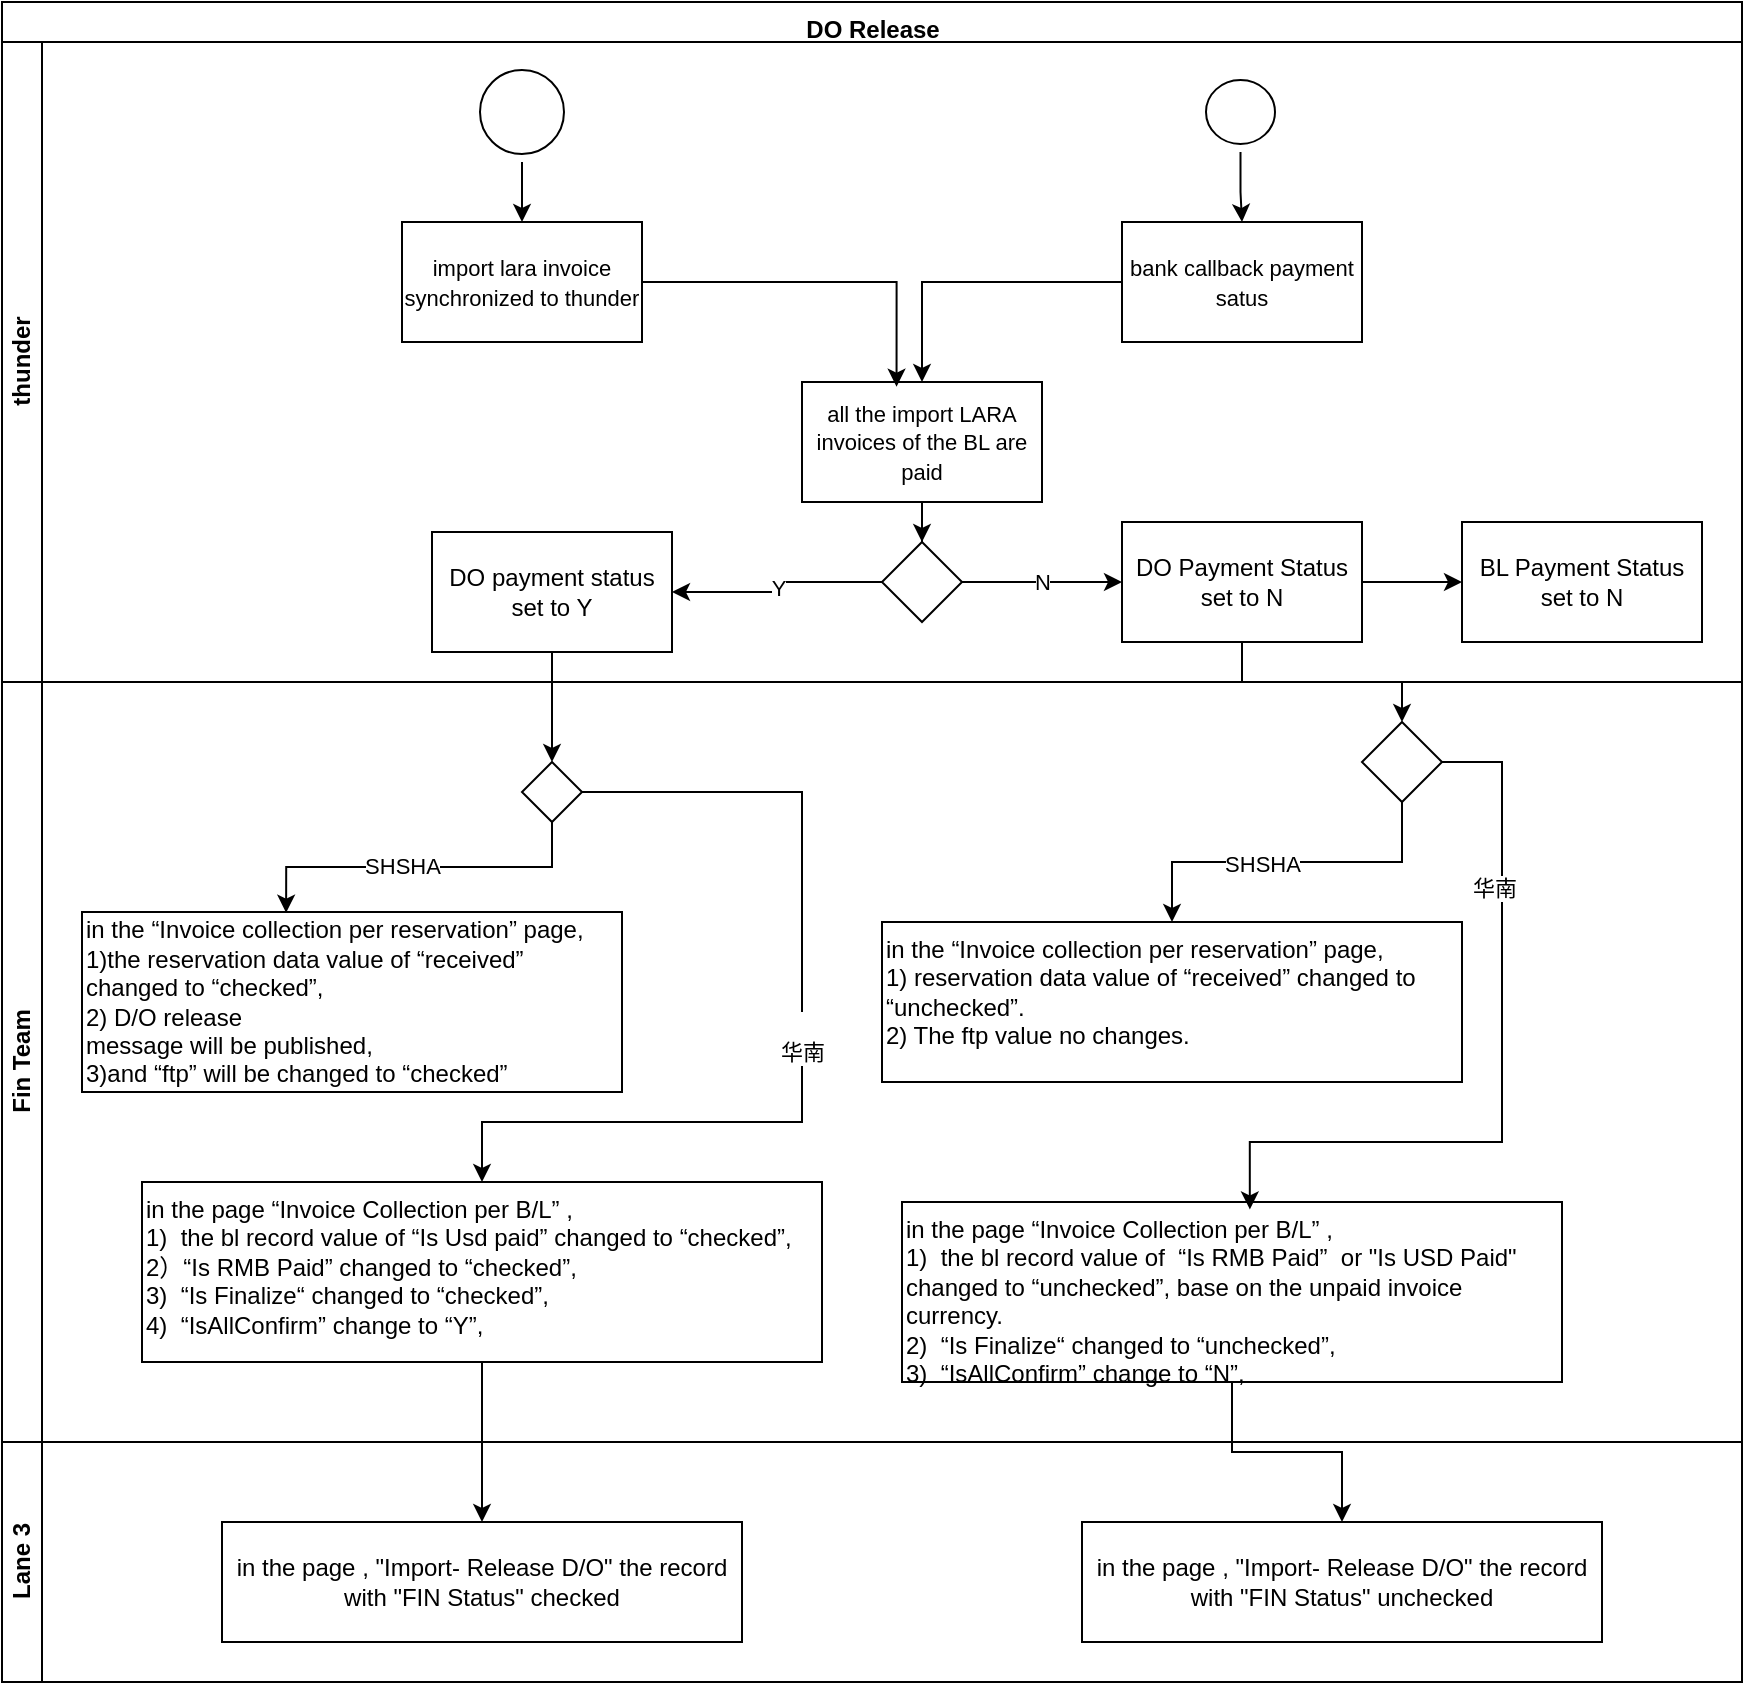 <mxfile version="20.6.0" type="github">
  <diagram name="Page-1" id="c7488fd3-1785-93aa-aadb-54a6760d102a">
    <mxGraphModel dx="1391" dy="887" grid="0" gridSize="10" guides="1" tooltips="1" connect="1" arrows="1" fold="1" page="0" pageScale="1" pageWidth="1100" pageHeight="850" background="none" math="0" shadow="0">
      <root>
        <mxCell id="0" />
        <mxCell id="1" parent="0" />
        <mxCell id="8AGGI85d68rVye7En7mw-134" value="DO Release" style="swimlane;childLayout=stackLayout;resizeParent=1;resizeParentMax=0;horizontal=1;startSize=20;horizontalStack=0;html=1;align=center;verticalAlign=top;" vertex="1" parent="1">
          <mxGeometry x="300" y="120" width="870" height="840" as="geometry" />
        </mxCell>
        <mxCell id="8AGGI85d68rVye7En7mw-135" value="thunder" style="swimlane;startSize=20;horizontal=0;html=1;" vertex="1" parent="8AGGI85d68rVye7En7mw-134">
          <mxGeometry y="20" width="870" height="320" as="geometry" />
        </mxCell>
        <mxCell id="8AGGI85d68rVye7En7mw-145" value="" style="edgeStyle=orthogonalEdgeStyle;rounded=0;orthogonalLoop=1;jettySize=auto;html=1;" edge="1" parent="8AGGI85d68rVye7En7mw-135" source="8AGGI85d68rVye7En7mw-138" target="8AGGI85d68rVye7En7mw-144">
          <mxGeometry relative="1" as="geometry" />
        </mxCell>
        <mxCell id="8AGGI85d68rVye7En7mw-138" value="" style="ellipse;html=1;shape=startState;fillColor=none;strokeColor=default;" vertex="1" parent="8AGGI85d68rVye7En7mw-135">
          <mxGeometry x="235" y="10" width="50" height="50" as="geometry" />
        </mxCell>
        <mxCell id="8AGGI85d68rVye7En7mw-147" value="" style="edgeStyle=orthogonalEdgeStyle;rounded=0;orthogonalLoop=1;jettySize=auto;html=1;entryX=0.394;entryY=0.039;entryDx=0;entryDy=0;entryPerimeter=0;" edge="1" parent="8AGGI85d68rVye7En7mw-135" source="8AGGI85d68rVye7En7mw-144" target="8AGGI85d68rVye7En7mw-175">
          <mxGeometry relative="1" as="geometry" />
        </mxCell>
        <mxCell id="8AGGI85d68rVye7En7mw-144" value="&lt;span style=&quot;font-size: 11px; background-color: rgb(255, 255, 255);&quot;&gt;import lara invoice synchronized to thunder&lt;/span&gt;" style="whiteSpace=wrap;html=1;fillColor=none;strokeColor=default;" vertex="1" parent="8AGGI85d68rVye7En7mw-135">
          <mxGeometry x="200" y="90" width="120" height="60" as="geometry" />
        </mxCell>
        <mxCell id="8AGGI85d68rVye7En7mw-150" value="Y" style="edgeStyle=orthogonalEdgeStyle;rounded=0;orthogonalLoop=1;jettySize=auto;html=1;" edge="1" parent="8AGGI85d68rVye7En7mw-135" source="8AGGI85d68rVye7En7mw-146" target="8AGGI85d68rVye7En7mw-149">
          <mxGeometry relative="1" as="geometry" />
        </mxCell>
        <mxCell id="8AGGI85d68rVye7En7mw-152" value="N" style="edgeStyle=orthogonalEdgeStyle;rounded=0;orthogonalLoop=1;jettySize=auto;html=1;" edge="1" parent="8AGGI85d68rVye7En7mw-135" source="8AGGI85d68rVye7En7mw-146" target="8AGGI85d68rVye7En7mw-151">
          <mxGeometry relative="1" as="geometry" />
        </mxCell>
        <mxCell id="8AGGI85d68rVye7En7mw-146" value="" style="rhombus;whiteSpace=wrap;html=1;fillColor=none;strokeColor=default;" vertex="1" parent="8AGGI85d68rVye7En7mw-135">
          <mxGeometry x="440" y="250" width="40" height="40" as="geometry" />
        </mxCell>
        <mxCell id="8AGGI85d68rVye7En7mw-149" value="DO payment status set to Y" style="whiteSpace=wrap;html=1;fillColor=none;strokeColor=default;" vertex="1" parent="8AGGI85d68rVye7En7mw-135">
          <mxGeometry x="215" y="245" width="120" height="60" as="geometry" />
        </mxCell>
        <mxCell id="8AGGI85d68rVye7En7mw-184" value="" style="edgeStyle=orthogonalEdgeStyle;rounded=0;orthogonalLoop=1;jettySize=auto;html=1;fontColor=none;" edge="1" parent="8AGGI85d68rVye7En7mw-135" source="8AGGI85d68rVye7En7mw-151" target="8AGGI85d68rVye7En7mw-183">
          <mxGeometry relative="1" as="geometry" />
        </mxCell>
        <mxCell id="8AGGI85d68rVye7En7mw-151" value="DO Payment Status set to N" style="whiteSpace=wrap;html=1;fillColor=none;strokeColor=default;" vertex="1" parent="8AGGI85d68rVye7En7mw-135">
          <mxGeometry x="560" y="240" width="120" height="60" as="geometry" />
        </mxCell>
        <mxCell id="8AGGI85d68rVye7En7mw-173" style="edgeStyle=orthogonalEdgeStyle;rounded=0;orthogonalLoop=1;jettySize=auto;html=1;fontColor=none;" edge="1" parent="8AGGI85d68rVye7En7mw-135" source="8AGGI85d68rVye7En7mw-166" target="8AGGI85d68rVye7En7mw-175">
          <mxGeometry relative="1" as="geometry" />
        </mxCell>
        <mxCell id="8AGGI85d68rVye7En7mw-166" value="&lt;span style=&quot;font-size: 11px; background-color: rgb(255, 255, 255);&quot;&gt;bank callback payment satus&lt;/span&gt;" style="whiteSpace=wrap;html=1;fillColor=none;strokeColor=default;" vertex="1" parent="8AGGI85d68rVye7En7mw-135">
          <mxGeometry x="560" y="90" width="120" height="60" as="geometry" />
        </mxCell>
        <mxCell id="8AGGI85d68rVye7En7mw-171" style="edgeStyle=orthogonalEdgeStyle;rounded=0;orthogonalLoop=1;jettySize=auto;html=1;fontColor=none;" edge="1" parent="8AGGI85d68rVye7En7mw-135" source="8AGGI85d68rVye7En7mw-168" target="8AGGI85d68rVye7En7mw-166">
          <mxGeometry relative="1" as="geometry" />
        </mxCell>
        <mxCell id="8AGGI85d68rVye7En7mw-168" value="" style="ellipse;html=1;shape=startState;fillColor=none;strokeColor=default;fontColor=none;noLabel=1;" vertex="1" parent="8AGGI85d68rVye7En7mw-135">
          <mxGeometry x="598" y="15" width="42.5" height="40" as="geometry" />
        </mxCell>
        <mxCell id="8AGGI85d68rVye7En7mw-176" style="edgeStyle=orthogonalEdgeStyle;rounded=0;orthogonalLoop=1;jettySize=auto;html=1;entryX=0.5;entryY=0;entryDx=0;entryDy=0;fontColor=none;" edge="1" parent="8AGGI85d68rVye7En7mw-135" source="8AGGI85d68rVye7En7mw-175" target="8AGGI85d68rVye7En7mw-146">
          <mxGeometry relative="1" as="geometry" />
        </mxCell>
        <mxCell id="8AGGI85d68rVye7En7mw-175" value="&lt;span style=&quot;font-size: 11px; background-color: rgb(255, 255, 255);&quot;&gt;all the import LARA invoices of the BL are paid&lt;/span&gt;" style="rounded=0;whiteSpace=wrap;html=1;strokeColor=default;fontColor=none;fillColor=none;" vertex="1" parent="8AGGI85d68rVye7En7mw-135">
          <mxGeometry x="400" y="170" width="120" height="60" as="geometry" />
        </mxCell>
        <mxCell id="8AGGI85d68rVye7En7mw-183" value="BL Payment Status set to N" style="whiteSpace=wrap;html=1;fillColor=none;strokeColor=default;" vertex="1" parent="8AGGI85d68rVye7En7mw-135">
          <mxGeometry x="730" y="240" width="120" height="60" as="geometry" />
        </mxCell>
        <mxCell id="8AGGI85d68rVye7En7mw-136" value="Fin Team" style="swimlane;startSize=20;horizontal=0;html=1;" vertex="1" parent="8AGGI85d68rVye7En7mw-134">
          <mxGeometry y="340" width="870" height="380" as="geometry" />
        </mxCell>
        <mxCell id="8AGGI85d68rVye7En7mw-157" value="&lt;span lang=&quot;EN-US&quot;&gt;in the “Invoice collection per reservation” page,&lt;br&gt;1)the reservation data value of “received” changed to “checked”, &lt;br&gt;2) D/O release&lt;br&gt;message will be published, &lt;br&gt;&lt;div style=&quot;&quot;&gt;&lt;span style=&quot;background-color: initial;&quot;&gt;3)and “ftp” will be changed to “&lt;/span&gt;checked&lt;span style=&quot;background-color: initial;&quot;&gt;”&lt;/span&gt;&lt;/div&gt;&lt;/span&gt;" style="whiteSpace=wrap;html=1;fillColor=none;strokeColor=default;align=left;" vertex="1" parent="8AGGI85d68rVye7En7mw-136">
          <mxGeometry x="40" y="115" width="270" height="90" as="geometry" />
        </mxCell>
        <mxCell id="8AGGI85d68rVye7En7mw-160" value="&lt;span lang=&quot;EN-US&quot;&gt;in the “Invoice collection per reservation” page,&lt;br&gt;1) reservation data value of “received” changed to&lt;br&gt;“unchecked”.&lt;br&gt;2) The ftp value no changes.&lt;/span&gt;" style="whiteSpace=wrap;html=1;fillColor=none;strokeColor=default;align=left;verticalAlign=top;" vertex="1" parent="8AGGI85d68rVye7En7mw-136">
          <mxGeometry x="440" y="120" width="290" height="80" as="geometry" />
        </mxCell>
        <mxCell id="8AGGI85d68rVye7En7mw-178" style="edgeStyle=orthogonalEdgeStyle;rounded=0;orthogonalLoop=1;jettySize=auto;html=1;entryX=0.378;entryY=0.004;entryDx=0;entryDy=0;entryPerimeter=0;fontColor=none;" edge="1" parent="8AGGI85d68rVye7En7mw-136" source="8AGGI85d68rVye7En7mw-177" target="8AGGI85d68rVye7En7mw-157">
          <mxGeometry relative="1" as="geometry" />
        </mxCell>
        <mxCell id="8AGGI85d68rVye7En7mw-179" value="SHSHA" style="edgeLabel;html=1;align=center;verticalAlign=middle;resizable=0;points=[];fontColor=none;" vertex="1" connectable="0" parent="8AGGI85d68rVye7En7mw-178">
          <mxGeometry x="0.097" y="-1" relative="1" as="geometry">
            <mxPoint as="offset" />
          </mxGeometry>
        </mxCell>
        <mxCell id="8AGGI85d68rVye7En7mw-177" value="" style="rhombus;whiteSpace=wrap;html=1;fillColor=none;strokeColor=default;fontColor=none;" vertex="1" parent="8AGGI85d68rVye7En7mw-136">
          <mxGeometry x="260" y="40" width="30" height="30" as="geometry" />
        </mxCell>
        <mxCell id="8AGGI85d68rVye7En7mw-181" value="&lt;span lang=&quot;EN-US&quot;&gt;in the page “Invoice Collection per B/L” , &lt;br&gt;1)&amp;nbsp; the bl record value of “Is Usd paid” changed to “checked”, &lt;br&gt;2）“Is RMB Paid” changed to “checked”, &lt;br&gt;3)&amp;nbsp; “Is Finalize&lt;/span&gt;&lt;span&gt;“ &lt;span lang=&quot;EN-US&quot;&gt;changed to “checked”,&lt;br&gt;4)&amp;nbsp; “IsAllConfirm” change to “Y”,&lt;/span&gt;&lt;/span&gt;" style="rounded=0;whiteSpace=wrap;html=1;strokeColor=default;fontColor=none;fillColor=none;align=left;verticalAlign=top;" vertex="1" parent="8AGGI85d68rVye7En7mw-136">
          <mxGeometry x="70" y="250" width="340" height="90" as="geometry" />
        </mxCell>
        <mxCell id="8AGGI85d68rVye7En7mw-180" value="&lt;br&gt;&lt;span&gt;华南&lt;/span&gt;&lt;br&gt;" style="edgeStyle=orthogonalEdgeStyle;rounded=0;orthogonalLoop=1;jettySize=auto;html=1;fontColor=none;entryX=0.5;entryY=0;entryDx=0;entryDy=0;" edge="1" parent="8AGGI85d68rVye7En7mw-136" source="8AGGI85d68rVye7En7mw-177" target="8AGGI85d68rVye7En7mw-181">
          <mxGeometry relative="1" as="geometry">
            <mxPoint x="360" y="55" as="targetPoint" />
            <Array as="points">
              <mxPoint x="400" y="55" />
              <mxPoint x="400" y="220" />
              <mxPoint x="240" y="220" />
            </Array>
          </mxGeometry>
        </mxCell>
        <mxCell id="8AGGI85d68rVye7En7mw-193" style="edgeStyle=orthogonalEdgeStyle;rounded=0;orthogonalLoop=1;jettySize=auto;html=1;fontColor=none;" edge="1" parent="8AGGI85d68rVye7En7mw-136" source="8AGGI85d68rVye7En7mw-191" target="8AGGI85d68rVye7En7mw-160">
          <mxGeometry relative="1" as="geometry" />
        </mxCell>
        <mxCell id="8AGGI85d68rVye7En7mw-194" value="SHSHA" style="edgeLabel;html=1;align=center;verticalAlign=middle;resizable=0;points=[];fontColor=none;" vertex="1" connectable="0" parent="8AGGI85d68rVye7En7mw-193">
          <mxGeometry x="0.14" y="1" relative="1" as="geometry">
            <mxPoint as="offset" />
          </mxGeometry>
        </mxCell>
        <mxCell id="8AGGI85d68rVye7En7mw-205" style="edgeStyle=orthogonalEdgeStyle;rounded=0;orthogonalLoop=1;jettySize=auto;html=1;entryX=0.527;entryY=0.041;entryDx=0;entryDy=0;entryPerimeter=0;fontColor=none;" edge="1" parent="8AGGI85d68rVye7En7mw-136" source="8AGGI85d68rVye7En7mw-191" target="8AGGI85d68rVye7En7mw-196">
          <mxGeometry relative="1" as="geometry">
            <Array as="points">
              <mxPoint x="750" y="40" />
              <mxPoint x="750" y="230" />
              <mxPoint x="624" y="230" />
            </Array>
          </mxGeometry>
        </mxCell>
        <mxCell id="8AGGI85d68rVye7En7mw-206" value="华南" style="edgeLabel;html=1;align=center;verticalAlign=middle;resizable=0;points=[];fontColor=none;" vertex="1" connectable="0" parent="8AGGI85d68rVye7En7mw-205">
          <mxGeometry x="-0.514" y="-4" relative="1" as="geometry">
            <mxPoint as="offset" />
          </mxGeometry>
        </mxCell>
        <mxCell id="8AGGI85d68rVye7En7mw-191" value="" style="rhombus;whiteSpace=wrap;html=1;fillColor=none;strokeColor=default;fontColor=none;" vertex="1" parent="8AGGI85d68rVye7En7mw-136">
          <mxGeometry x="680" y="20" width="40" height="40" as="geometry" />
        </mxCell>
        <mxCell id="8AGGI85d68rVye7En7mw-196" value="&lt;span lang=&quot;EN-US&quot;&gt;in the page “Invoice Collection per B/L” ,&lt;br&gt;1)&amp;nbsp; the bl record value of&amp;nbsp; “Is RMB Paid”&amp;nbsp; or &quot;Is USD Paid&quot; changed to “unchecked”, base on the unpaid invoice currency.&lt;br&gt;2)&amp;nbsp; “Is Finalize&lt;/span&gt;“&amp;nbsp;&lt;span lang=&quot;EN-US&quot;&gt;changed to “unchecked”,&lt;br&gt;3)&amp;nbsp; “IsAllConfirm” change to “N”,&lt;/span&gt;" style="rounded=0;whiteSpace=wrap;html=1;strokeColor=default;fontColor=none;fillColor=none;align=left;verticalAlign=top;" vertex="1" parent="8AGGI85d68rVye7En7mw-136">
          <mxGeometry x="450" y="260" width="330" height="90" as="geometry" />
        </mxCell>
        <mxCell id="8AGGI85d68rVye7En7mw-137" value="Lane 3" style="swimlane;startSize=20;horizontal=0;html=1;" vertex="1" parent="8AGGI85d68rVye7En7mw-134">
          <mxGeometry y="720" width="870" height="120" as="geometry" />
        </mxCell>
        <mxCell id="8AGGI85d68rVye7En7mw-190" value="&lt;span lang=&quot;EN-US&quot;&gt;in the page , &quot;Import- Release D/O&quot; the record with &quot;FIN Status&quot; checked&lt;/span&gt;" style="rounded=0;whiteSpace=wrap;html=1;strokeColor=default;fontColor=none;fillColor=none;" vertex="1" parent="8AGGI85d68rVye7En7mw-137">
          <mxGeometry x="110" y="40" width="260" height="60" as="geometry" />
        </mxCell>
        <mxCell id="8AGGI85d68rVye7En7mw-198" value="&lt;span lang=&quot;EN-US&quot;&gt;in the page , &quot;Import- Release D/O&quot; the record with &quot;FIN Status&quot; unchecked&lt;/span&gt;" style="rounded=0;whiteSpace=wrap;html=1;strokeColor=default;fontColor=none;fillColor=none;" vertex="1" parent="8AGGI85d68rVye7En7mw-137">
          <mxGeometry x="540" y="40" width="260" height="60" as="geometry" />
        </mxCell>
        <mxCell id="8AGGI85d68rVye7En7mw-188" value="" style="edgeStyle=orthogonalEdgeStyle;rounded=0;orthogonalLoop=1;jettySize=auto;html=1;fontColor=none;" edge="1" parent="8AGGI85d68rVye7En7mw-134" source="8AGGI85d68rVye7En7mw-149" target="8AGGI85d68rVye7En7mw-177">
          <mxGeometry relative="1" as="geometry" />
        </mxCell>
        <mxCell id="8AGGI85d68rVye7En7mw-189" style="edgeStyle=orthogonalEdgeStyle;rounded=0;orthogonalLoop=1;jettySize=auto;html=1;fontColor=none;" edge="1" parent="8AGGI85d68rVye7En7mw-134" source="8AGGI85d68rVye7En7mw-181" target="8AGGI85d68rVye7En7mw-190">
          <mxGeometry relative="1" as="geometry">
            <mxPoint x="360" y="930" as="targetPoint" />
          </mxGeometry>
        </mxCell>
        <mxCell id="8AGGI85d68rVye7En7mw-192" style="edgeStyle=orthogonalEdgeStyle;rounded=0;orthogonalLoop=1;jettySize=auto;html=1;entryX=0.5;entryY=0;entryDx=0;entryDy=0;fontColor=none;" edge="1" parent="8AGGI85d68rVye7En7mw-134" source="8AGGI85d68rVye7En7mw-151" target="8AGGI85d68rVye7En7mw-191">
          <mxGeometry relative="1" as="geometry" />
        </mxCell>
        <mxCell id="8AGGI85d68rVye7En7mw-197" style="edgeStyle=orthogonalEdgeStyle;rounded=0;orthogonalLoop=1;jettySize=auto;html=1;fontColor=none;entryX=0.5;entryY=0;entryDx=0;entryDy=0;" edge="1" parent="8AGGI85d68rVye7En7mw-134" source="8AGGI85d68rVye7En7mw-196" target="8AGGI85d68rVye7En7mw-198">
          <mxGeometry relative="1" as="geometry">
            <mxPoint x="680" y="920" as="targetPoint" />
          </mxGeometry>
        </mxCell>
      </root>
    </mxGraphModel>
  </diagram>
</mxfile>
